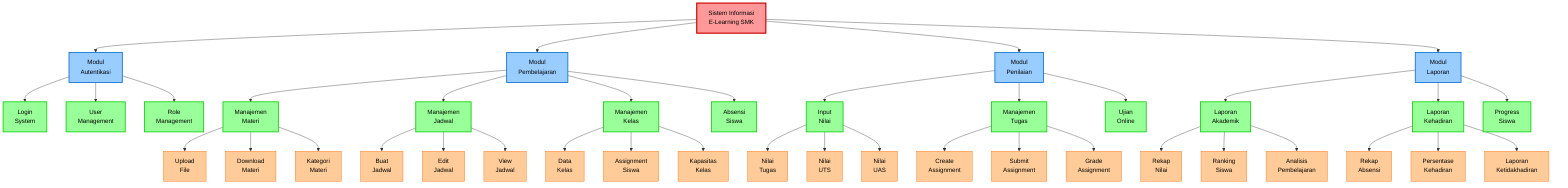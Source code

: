 flowchart TD
%% Level 0 - System Overview
A[Sistem Informasi<br/>E-Learning SMK]

%% Level 1 - Main Modules
A --> B[Modul<br/>Autentikasi]
A --> C[Modul<br/>Pembelajaran]
A --> D[Modul<br/>Penilaian]
A --> E[Modul<br/>Laporan]

%% Level 2 - Sub Modules for Authentication
B --> B1[Login<br/>System]
B --> B2[User<br/>Management]
B --> B3[Role<br/>Management]

%% Level 2 - Sub Modules for Learning
C --> C1[Manajemen<br/>Materi]
C --> C2[Manajemen<br/>Jadwal]
C --> C3[Manajemen<br/>Kelas]
C --> C4[Absensi<br/>Siswa]

%% Level 2 - Sub Modules for Assessment
D --> D1[Input<br/>Nilai]
D --> D2[Manajemen<br/>Tugas]
D --> D3[Ujian<br/>Online]

%% Level 2 - Sub Modules for Reports
E --> E1[Laporan<br/>Akademik]
E --> E2[Laporan<br/>Kehadiran]
E --> E3[Progress<br/>Siswa]

%% Level 3 - Detailed Components for Learning Management
C1 --> C1a[Upload<br/>File]
C1 --> C1b[Download<br/>Materi]
C1 --> C1c[Kategori<br/>Materi]

C2 --> C2a[Buat<br/>Jadwal]
C2 --> C2b[Edit<br/>Jadwal]
C2 --> C2c[View<br/>Jadwal]

C3 --> C3a[Data<br/>Kelas]
C3 --> C3b[Assignment<br/>Siswa]
C3 --> C3c[Kapasitas<br/>Kelas]

%% Level 3 - Detailed Components for Assessment
D1 --> D1a[Nilai<br/>Tugas]
D1 --> D1b[Nilai<br/>UTS]
D1 --> D1c[Nilai<br/>UAS]

D2 --> D2a[Create<br/>Assignment]
D2 --> D2b[Submit<br/>Assignment]
D2 --> D2c[Grade<br/>Assignment]

%% Level 3 - Detailed Components for Reports
E1 --> E1a[Rekap<br/>Nilai]
E1 --> E1b[Ranking<br/>Siswa]
E1 --> E1c[Analisis<br/>Pembelajaran]

E2 --> E2a[Rekap<br/>Absensi]
E2 --> E2b[Persentase<br/>Kehadiran]
E2 --> E2c[Laporan<br/>Ketidakhadiran]

%% Styling
classDef level0 fill:#ff9999,stroke:#cc0000,stroke-width:3px,color:#000
classDef level1 fill:#99ccff,stroke:#0066cc,stroke-width:2px,color:#000
classDef level2 fill:#99ff99,stroke:#00cc00,stroke-width:2px,color:#000
classDef level3 fill:#ffcc99,stroke:#ff6600,stroke-width:1px,color:#000

class A level0
class B,C,D,E level1
class B1,B2,B3,C1,C2,C3,C4,D1,D2,D3,E1,E2,E3 level2
class C1a,C1b,C1c,C2a,C2b,C2c,C3a,C3b,C3c,D1a,D1b,D1c,D2a,D2b,D2c,E1a,E1b,E1c,E2a,E2b,E2c level3